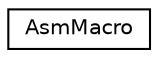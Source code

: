 digraph "Graphical Class Hierarchy"
{
  edge [fontname="Helvetica",fontsize="10",labelfontname="Helvetica",labelfontsize="10"];
  node [fontname="Helvetica",fontsize="10",shape=record];
  rankdir="LR";
  Node1 [label="AsmMacro",height=0.2,width=0.4,color="black", fillcolor="white", style="filled",URL="$class_asm_macro.html"];
}

